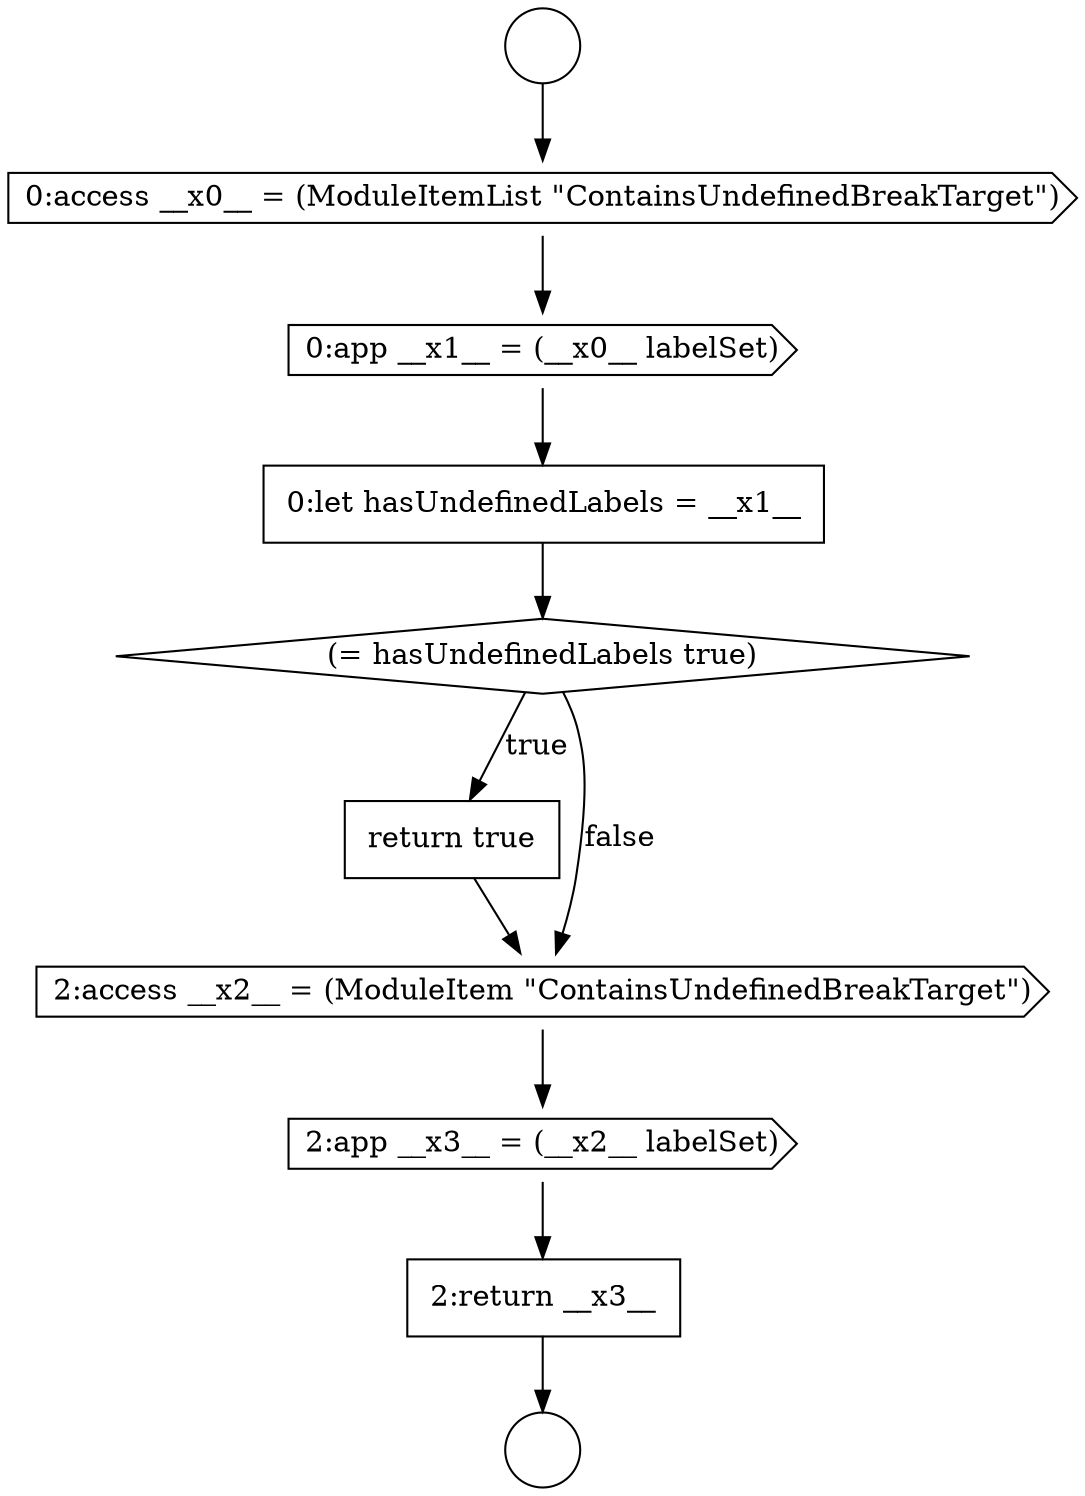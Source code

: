 digraph {
  node9400 [shape=diamond, label=<<font color="black">(= hasUndefinedLabels true)</font>> color="black" fillcolor="white" style=filled]
  node9396 [shape=circle label=" " color="black" fillcolor="white" style=filled]
  node9401 [shape=none, margin=0, label=<<font color="black">
    <table border="0" cellborder="1" cellspacing="0" cellpadding="10">
      <tr><td align="left">return true</td></tr>
    </table>
  </font>> color="black" fillcolor="white" style=filled]
  node9397 [shape=cds, label=<<font color="black">0:access __x0__ = (ModuleItemList &quot;ContainsUndefinedBreakTarget&quot;)</font>> color="black" fillcolor="white" style=filled]
  node9404 [shape=none, margin=0, label=<<font color="black">
    <table border="0" cellborder="1" cellspacing="0" cellpadding="10">
      <tr><td align="left">2:return __x3__</td></tr>
    </table>
  </font>> color="black" fillcolor="white" style=filled]
  node9398 [shape=cds, label=<<font color="black">0:app __x1__ = (__x0__ labelSet)</font>> color="black" fillcolor="white" style=filled]
  node9403 [shape=cds, label=<<font color="black">2:app __x3__ = (__x2__ labelSet)</font>> color="black" fillcolor="white" style=filled]
  node9395 [shape=circle label=" " color="black" fillcolor="white" style=filled]
  node9402 [shape=cds, label=<<font color="black">2:access __x2__ = (ModuleItem &quot;ContainsUndefinedBreakTarget&quot;)</font>> color="black" fillcolor="white" style=filled]
  node9399 [shape=none, margin=0, label=<<font color="black">
    <table border="0" cellborder="1" cellspacing="0" cellpadding="10">
      <tr><td align="left">0:let hasUndefinedLabels = __x1__</td></tr>
    </table>
  </font>> color="black" fillcolor="white" style=filled]
  node9399 -> node9400 [ color="black"]
  node9397 -> node9398 [ color="black"]
  node9395 -> node9397 [ color="black"]
  node9400 -> node9401 [label=<<font color="black">true</font>> color="black"]
  node9400 -> node9402 [label=<<font color="black">false</font>> color="black"]
  node9403 -> node9404 [ color="black"]
  node9401 -> node9402 [ color="black"]
  node9398 -> node9399 [ color="black"]
  node9404 -> node9396 [ color="black"]
  node9402 -> node9403 [ color="black"]
}
